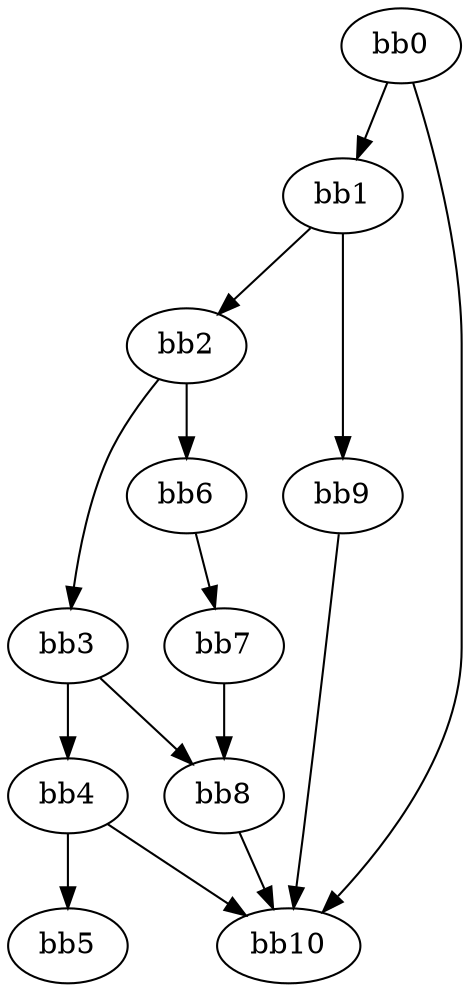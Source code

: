 digraph {
    0 [ label = "bb0\l" ]
    1 [ label = "bb1\l" ]
    2 [ label = "bb2\l" ]
    3 [ label = "bb3\l" ]
    4 [ label = "bb4\l" ]
    5 [ label = "bb5\l" ]
    6 [ label = "bb6\l" ]
    7 [ label = "bb7\l" ]
    8 [ label = "bb8\l" ]
    9 [ label = "bb9\l" ]
    10 [ label = "bb10\l" ]
    0 -> 1 [ ]
    0 -> 10 [ ]
    1 -> 2 [ ]
    1 -> 9 [ ]
    2 -> 3 [ ]
    2 -> 6 [ ]
    3 -> 4 [ ]
    3 -> 8 [ ]
    4 -> 5 [ ]
    4 -> 10 [ ]
    6 -> 7 [ ]
    7 -> 8 [ ]
    8 -> 10 [ ]
    9 -> 10 [ ]
}


